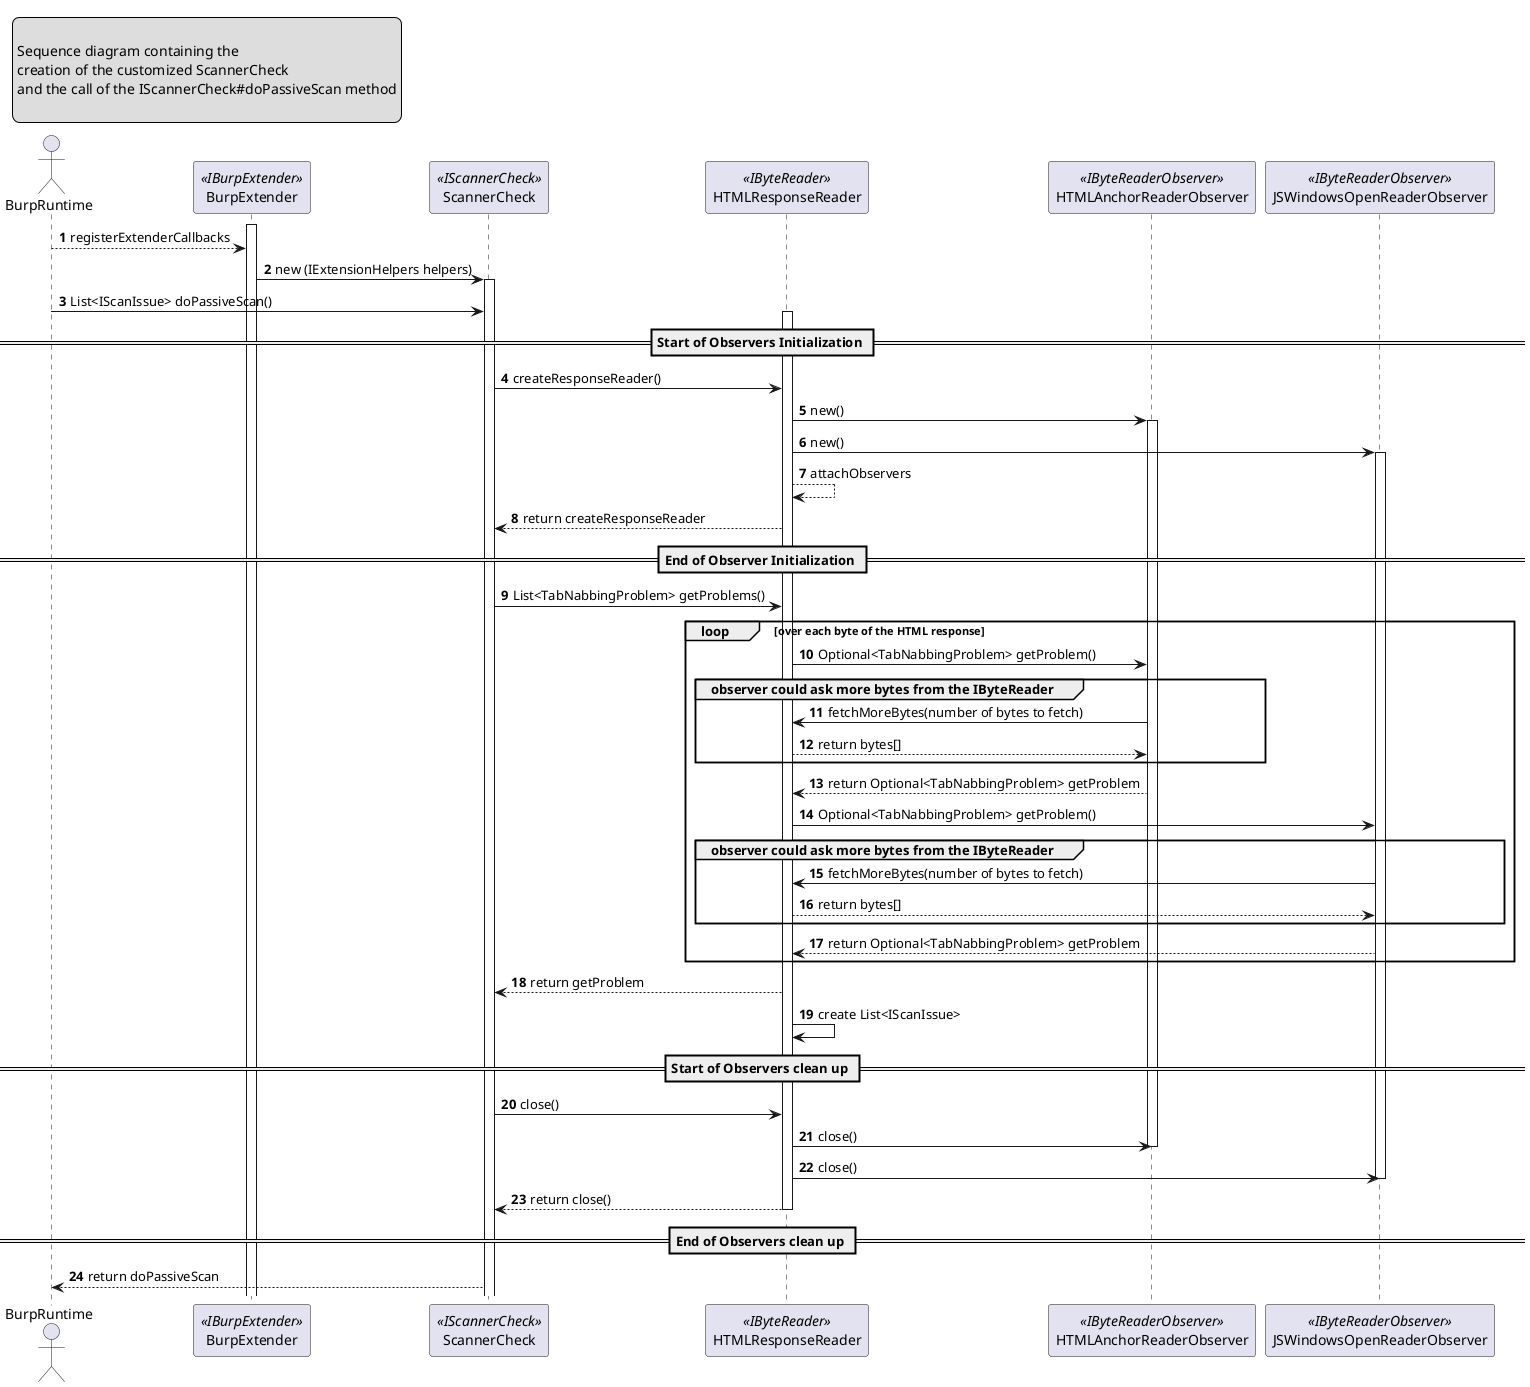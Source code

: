 @startuml
legend top left

Sequence diagram containing the
creation of the customized ScannerCheck
and the call of the IScannerCheck#doPassiveScan method

end legend

autonumber
actor BurpRuntime
participant "BurpExtender" as IBurpExtender << IBurpExtender >>
participant "ScannerCheck" as IScannerCheck << IScannerCheck >>
participant "HTMLResponseReader" as HTMLResponseReader << IByteReader >>
participant "HTMLAnchorReaderObserver" as HTMLAnchorReaderObserver << IByteReaderObserver >>
participant "JSWindowsOpenReaderObserver" as JSWindowsOpenReaderObserver << IByteReaderObserver >>

activate IBurpExtender

BurpRuntime --> IBurpExtender: registerExtenderCallbacks

IBurpExtender -> IScannerCheck: new (IExtensionHelpers helpers)
activate IScannerCheck



BurpRuntime -> IScannerCheck: List<IScanIssue> doPassiveScan()

== Start of Observers Initialization ==
activate HTMLResponseReader
IScannerCheck -> HTMLResponseReader: createResponseReader()


HTMLResponseReader -> HTMLAnchorReaderObserver: new()
activate HTMLAnchorReaderObserver



HTMLResponseReader -> JSWindowsOpenReaderObserver: new()
activate JSWindowsOpenReaderObserver



HTMLResponseReader --> HTMLResponseReader: attachObservers


IScannerCheck <-- HTMLResponseReader: return createResponseReader

== End of Observer Initialization ==
IScannerCheck -> HTMLResponseReader:List<TabNabbingProblem> getProblems()

loop over each byte of the HTML response

HTMLResponseReader ->HTMLAnchorReaderObserver:Optional<TabNabbingProblem> getProblem()

group observer could ask more bytes from the IByteReader
 HTMLResponseReader <- HTMLAnchorReaderObserver: fetchMoreBytes(number of bytes to fetch)
 HTMLResponseReader --> HTMLAnchorReaderObserver: return bytes[]
end
HTMLResponseReader <--HTMLAnchorReaderObserver:return Optional<TabNabbingProblem> getProblem


HTMLResponseReader ->JSWindowsOpenReaderObserver:Optional<TabNabbingProblem> getProblem()
group observer could ask more bytes from the IByteReader
 HTMLResponseReader <- JSWindowsOpenReaderObserver: fetchMoreBytes(number of bytes to fetch)
 HTMLResponseReader --> JSWindowsOpenReaderObserver: return bytes[]
end
HTMLResponseReader <--JSWindowsOpenReaderObserver:return Optional<TabNabbingProblem> getProblem
end
IScannerCheck <-- HTMLResponseReader:return getProblem


HTMLResponseReader -> HTMLResponseReader: create List<IScanIssue>

== Start of Observers clean up ==

IScannerCheck -> HTMLResponseReader: close()
HTMLResponseReader -> HTMLAnchorReaderObserver:close()
deactivate HTMLAnchorReaderObserver

HTMLResponseReader -> JSWindowsOpenReaderObserver:close()
deactivate JSWindowsOpenReaderObserver
IScannerCheck <-- HTMLResponseReader: return close()
deactivate HTMLResponseReader
== End of Observers clean up ==

BurpRuntime <-- IScannerCheck: return doPassiveScan


@enduml